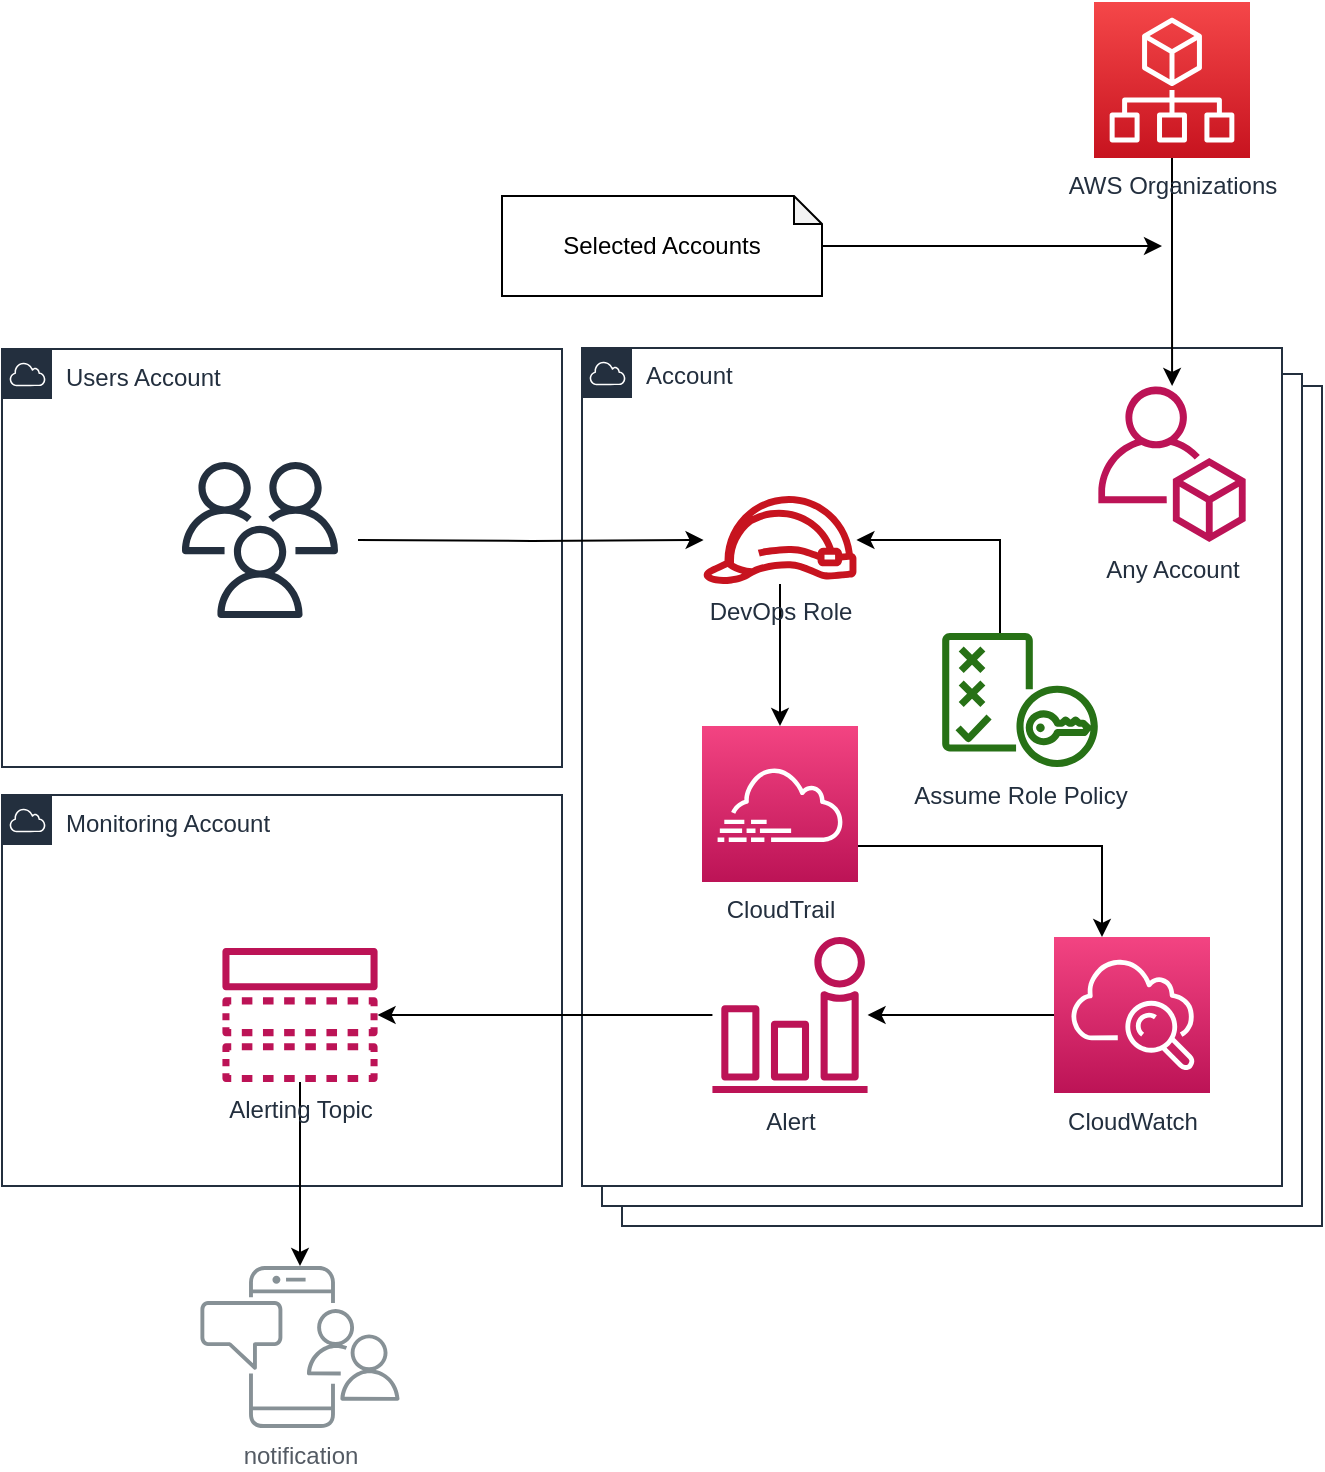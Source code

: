 <mxfile version="12.4.2" type="device" pages="1"><diagram id="2RtYLWlDNWbUnn51Y8WS" name="Page-1"><mxGraphModel dx="1106" dy="784" grid="1" gridSize="10" guides="1" tooltips="1" connect="1" arrows="1" fold="1" page="1" pageScale="1" pageWidth="827" pageHeight="1169" math="0" shadow="0"><root><mxCell id="0"/><mxCell id="1" parent="0"/><mxCell id="QVq7TnH4wLhP89ERpEUg-1" value="Users Account" style="points=[[0,0],[0.25,0],[0.5,0],[0.75,0],[1,0],[1,0.25],[1,0.5],[1,0.75],[1,1],[0.75,1],[0.5,1],[0.25,1],[0,1],[0,0.75],[0,0.5],[0,0.25]];outlineConnect=0;gradientColor=none;html=1;whiteSpace=wrap;fontSize=12;fontStyle=0;shape=mxgraph.aws4.group;grIcon=mxgraph.aws4.group_aws_cloud;strokeColor=#232F3E;fillColor=#ffffff;verticalAlign=top;align=left;spacingLeft=30;fontColor=#232F3E;dashed=0;" parent="1" vertex="1"><mxGeometry x="150" y="201.5" width="280" height="209" as="geometry"/></mxCell><mxCell id="QVq7TnH4wLhP89ERpEUg-2" value="Account" style="points=[[0,0],[0.25,0],[0.5,0],[0.75,0],[1,0],[1,0.25],[1,0.5],[1,0.75],[1,1],[0.75,1],[0.5,1],[0.25,1],[0,1],[0,0.75],[0,0.5],[0,0.25]];outlineConnect=0;gradientColor=none;html=1;whiteSpace=wrap;fontSize=12;fontStyle=0;shape=mxgraph.aws4.group;grIcon=mxgraph.aws4.group_aws_cloud;strokeColor=#232F3E;fillColor=#ffffff;verticalAlign=top;align=left;spacingLeft=30;fontColor=#232F3E;dashed=0;" parent="1" vertex="1"><mxGeometry x="460" y="220" width="350" height="420" as="geometry"/></mxCell><mxCell id="QVq7TnH4wLhP89ERpEUg-3" value="Account" style="points=[[0,0],[0.25,0],[0.5,0],[0.75,0],[1,0],[1,0.25],[1,0.5],[1,0.75],[1,1],[0.75,1],[0.5,1],[0.25,1],[0,1],[0,0.75],[0,0.5],[0,0.25]];outlineConnect=0;gradientColor=none;html=1;whiteSpace=wrap;fontSize=12;fontStyle=0;shape=mxgraph.aws4.group;grIcon=mxgraph.aws4.group_aws_cloud;strokeColor=#232F3E;fillColor=#ffffff;verticalAlign=top;align=left;spacingLeft=30;fontColor=#232F3E;dashed=0;" parent="1" vertex="1"><mxGeometry x="450" y="214" width="350" height="416" as="geometry"/></mxCell><mxCell id="QVq7TnH4wLhP89ERpEUg-4" value="Account" style="points=[[0,0],[0.25,0],[0.5,0],[0.75,0],[1,0],[1,0.25],[1,0.5],[1,0.75],[1,1],[0.75,1],[0.5,1],[0.25,1],[0,1],[0,0.75],[0,0.5],[0,0.25]];outlineConnect=0;gradientColor=none;html=1;whiteSpace=wrap;fontSize=12;fontStyle=0;shape=mxgraph.aws4.group;grIcon=mxgraph.aws4.group_aws_cloud;strokeColor=#232F3E;fillColor=#ffffff;verticalAlign=top;align=left;spacingLeft=30;fontColor=#232F3E;dashed=0;" parent="1" vertex="1"><mxGeometry x="440" y="201" width="350" height="419" as="geometry"/></mxCell><mxCell id="QVq7TnH4wLhP89ERpEUg-5" style="edgeStyle=orthogonalEdgeStyle;rounded=0;orthogonalLoop=1;jettySize=auto;html=1;" parent="1" source="QVq7TnH4wLhP89ERpEUg-7" target="QVq7TnH4wLhP89ERpEUg-6" edge="1"><mxGeometry relative="1" as="geometry"><mxPoint x="358" y="296" as="sourcePoint"/></mxGeometry></mxCell><mxCell id="QVq7TnH4wLhP89ERpEUg-6" value="Any Account" style="outlineConnect=0;fontColor=#232F3E;gradientColor=none;fillColor=#BC1356;strokeColor=none;dashed=0;verticalLabelPosition=bottom;verticalAlign=top;align=center;html=1;fontSize=12;fontStyle=0;aspect=fixed;pointerEvents=1;shape=mxgraph.aws4.organizations_account;" parent="1" vertex="1"><mxGeometry x="698" y="220" width="74" height="78" as="geometry"/></mxCell><mxCell id="QVq7TnH4wLhP89ERpEUg-7" value="AWS Organizations&lt;br&gt;" style="outlineConnect=0;fontColor=#232F3E;gradientColor=#F54749;gradientDirection=north;fillColor=#C7131F;strokeColor=#ffffff;dashed=0;verticalLabelPosition=bottom;verticalAlign=top;align=center;html=1;fontSize=12;fontStyle=0;aspect=fixed;shape=mxgraph.aws4.resourceIcon;resIcon=mxgraph.aws4.organizations;" parent="1" vertex="1"><mxGeometry x="696" y="28" width="78" height="78" as="geometry"/></mxCell><mxCell id="QVq7TnH4wLhP89ERpEUg-8" style="edgeStyle=orthogonalEdgeStyle;rounded=0;orthogonalLoop=1;jettySize=auto;html=1;" parent="1" source="QVq7TnH4wLhP89ERpEUg-9" edge="1"><mxGeometry relative="1" as="geometry"><mxPoint x="730" y="150" as="targetPoint"/></mxGeometry></mxCell><mxCell id="QVq7TnH4wLhP89ERpEUg-9" value="Selected Accounts" style="shape=note;whiteSpace=wrap;html=1;backgroundOutline=1;darkOpacity=0.05;strokeColor=#000000;fillColor=#FFFFFF;size=14;" parent="1" vertex="1"><mxGeometry x="400" y="125" width="160" height="50" as="geometry"/></mxCell><mxCell id="QVq7TnH4wLhP89ERpEUg-10" value="Monitoring Account" style="points=[[0,0],[0.25,0],[0.5,0],[0.75,0],[1,0],[1,0.25],[1,0.5],[1,0.75],[1,1],[0.75,1],[0.5,1],[0.25,1],[0,1],[0,0.75],[0,0.5],[0,0.25]];outlineConnect=0;gradientColor=none;html=1;whiteSpace=wrap;fontSize=12;fontStyle=0;shape=mxgraph.aws4.group;grIcon=mxgraph.aws4.group_aws_cloud;strokeColor=#232F3E;fillColor=#ffffff;verticalAlign=top;align=left;spacingLeft=30;fontColor=#232F3E;dashed=0;" parent="1" vertex="1"><mxGeometry x="150" y="424.5" width="280" height="195.5" as="geometry"/></mxCell><mxCell id="QVq7TnH4wLhP89ERpEUg-32" style="edgeStyle=orthogonalEdgeStyle;rounded=0;orthogonalLoop=1;jettySize=auto;html=1;" parent="1" source="QVq7TnH4wLhP89ERpEUg-11" target="QVq7TnH4wLhP89ERpEUg-31" edge="1"><mxGeometry relative="1" as="geometry"/></mxCell><mxCell id="QVq7TnH4wLhP89ERpEUg-11" value="Alerting Topic" style="outlineConnect=0;fontColor=#232F3E;gradientColor=none;fillColor=#BC1356;strokeColor=none;dashed=0;verticalLabelPosition=bottom;verticalAlign=top;align=center;html=1;fontSize=12;fontStyle=0;aspect=fixed;pointerEvents=1;shape=mxgraph.aws4.topic;" parent="1" vertex="1"><mxGeometry x="260" y="501" width="78" height="67" as="geometry"/></mxCell><mxCell id="QVq7TnH4wLhP89ERpEUg-12" style="edgeStyle=orthogonalEdgeStyle;rounded=0;orthogonalLoop=1;jettySize=auto;html=1;" parent="1" source="QVq7TnH4wLhP89ERpEUg-13" target="QVq7TnH4wLhP89ERpEUg-11" edge="1"><mxGeometry relative="1" as="geometry"><mxPoint x="130" y="290.333" as="sourcePoint"/><Array as="points"><mxPoint x="320" y="529"/><mxPoint x="320" y="529"/></Array></mxGeometry></mxCell><mxCell id="QVq7TnH4wLhP89ERpEUg-13" value="Alert" style="outlineConnect=0;fontColor=#232F3E;gradientColor=none;fillColor=#BC1356;strokeColor=none;dashed=0;verticalLabelPosition=bottom;verticalAlign=top;align=center;html=1;fontSize=12;fontStyle=0;aspect=fixed;pointerEvents=1;shape=mxgraph.aws4.alarm;" parent="1" vertex="1"><mxGeometry x="505" y="495.5" width="78" height="78" as="geometry"/></mxCell><mxCell id="QVq7TnH4wLhP89ERpEUg-14" style="edgeStyle=orthogonalEdgeStyle;rounded=0;orthogonalLoop=1;jettySize=auto;html=1;" parent="1" source="QVq7TnH4wLhP89ERpEUg-15" target="QVq7TnH4wLhP89ERpEUg-13" edge="1"><mxGeometry relative="1" as="geometry"/></mxCell><mxCell id="QVq7TnH4wLhP89ERpEUg-15" value="CloudWatch" style="outlineConnect=0;fontColor=#232F3E;gradientColor=#F34482;gradientDirection=north;fillColor=#BC1356;strokeColor=#ffffff;dashed=0;verticalLabelPosition=bottom;verticalAlign=top;align=center;html=1;fontSize=12;fontStyle=0;aspect=fixed;shape=mxgraph.aws4.resourceIcon;resIcon=mxgraph.aws4.cloudwatch;" parent="1" vertex="1"><mxGeometry x="676" y="495.5" width="78" height="78" as="geometry"/></mxCell><mxCell id="QVq7TnH4wLhP89ERpEUg-19" style="edgeStyle=orthogonalEdgeStyle;rounded=0;orthogonalLoop=1;jettySize=auto;html=1;" parent="1" source="QVq7TnH4wLhP89ERpEUg-21" target="QVq7TnH4wLhP89ERpEUg-15" edge="1"><mxGeometry relative="1" as="geometry"><Array as="points"><mxPoint x="700" y="450"/></Array></mxGeometry></mxCell><mxCell id="QVq7TnH4wLhP89ERpEUg-21" value="CloudTrail" style="outlineConnect=0;fontColor=#232F3E;gradientColor=#F34482;gradientDirection=north;fillColor=#BC1356;strokeColor=#ffffff;dashed=0;verticalLabelPosition=bottom;verticalAlign=top;align=center;html=1;fontSize=12;fontStyle=0;aspect=fixed;shape=mxgraph.aws4.resourceIcon;resIcon=mxgraph.aws4.cloudtrail;" parent="1" vertex="1"><mxGeometry x="500" y="390" width="78" height="78" as="geometry"/></mxCell><mxCell id="QVq7TnH4wLhP89ERpEUg-26" style="edgeStyle=orthogonalEdgeStyle;rounded=0;orthogonalLoop=1;jettySize=auto;html=1;" parent="1" target="QVq7TnH4wLhP89ERpEUg-25" edge="1"><mxGeometry relative="1" as="geometry"><mxPoint x="328" y="297" as="sourcePoint"/></mxGeometry></mxCell><mxCell id="QVq7TnH4wLhP89ERpEUg-27" style="edgeStyle=orthogonalEdgeStyle;rounded=0;orthogonalLoop=1;jettySize=auto;html=1;" parent="1" source="QVq7TnH4wLhP89ERpEUg-25" target="QVq7TnH4wLhP89ERpEUg-21" edge="1"><mxGeometry relative="1" as="geometry"/></mxCell><mxCell id="QVq7TnH4wLhP89ERpEUg-25" value="DevOps Role" style="outlineConnect=0;fontColor=#232F3E;gradientColor=none;fillColor=#C7131F;strokeColor=none;dashed=0;verticalLabelPosition=bottom;verticalAlign=top;align=center;html=1;fontSize=12;fontStyle=0;aspect=fixed;pointerEvents=1;shape=mxgraph.aws4.role;" parent="1" vertex="1"><mxGeometry x="500" y="275" width="78" height="44" as="geometry"/></mxCell><mxCell id="QVq7TnH4wLhP89ERpEUg-28" value="" style="outlineConnect=0;fontColor=#232F3E;gradientColor=none;fillColor=#232F3E;strokeColor=none;dashed=0;verticalLabelPosition=bottom;verticalAlign=top;align=center;html=1;fontSize=12;fontStyle=0;aspect=fixed;pointerEvents=1;shape=mxgraph.aws4.users;" parent="1" vertex="1"><mxGeometry x="240" y="258" width="78" height="78" as="geometry"/></mxCell><mxCell id="QVq7TnH4wLhP89ERpEUg-30" style="edgeStyle=orthogonalEdgeStyle;rounded=0;orthogonalLoop=1;jettySize=auto;html=1;" parent="1" source="QVq7TnH4wLhP89ERpEUg-29" target="QVq7TnH4wLhP89ERpEUg-25" edge="1"><mxGeometry relative="1" as="geometry"><Array as="points"><mxPoint x="649" y="297"/></Array></mxGeometry></mxCell><mxCell id="QVq7TnH4wLhP89ERpEUg-29" value="Assume Role Policy" style="outlineConnect=0;fontColor=#232F3E;gradientColor=none;fillColor=#277116;strokeColor=none;dashed=0;verticalLabelPosition=bottom;verticalAlign=top;align=center;html=1;fontSize=12;fontStyle=0;aspect=fixed;pointerEvents=1;shape=mxgraph.aws4.policy;" parent="1" vertex="1"><mxGeometry x="620" y="343.5" width="78" height="67" as="geometry"/></mxCell><mxCell id="QVq7TnH4wLhP89ERpEUg-31" value="notification" style="outlineConnect=0;gradientColor=none;fontColor=#545B64;strokeColor=none;fillColor=#879196;dashed=0;verticalLabelPosition=bottom;verticalAlign=top;align=center;html=1;fontSize=12;fontStyle=0;aspect=fixed;shape=mxgraph.aws4.illustration_notification;pointerEvents=1" parent="1" vertex="1"><mxGeometry x="249" y="660" width="100" height="81" as="geometry"/></mxCell></root></mxGraphModel></diagram></mxfile>